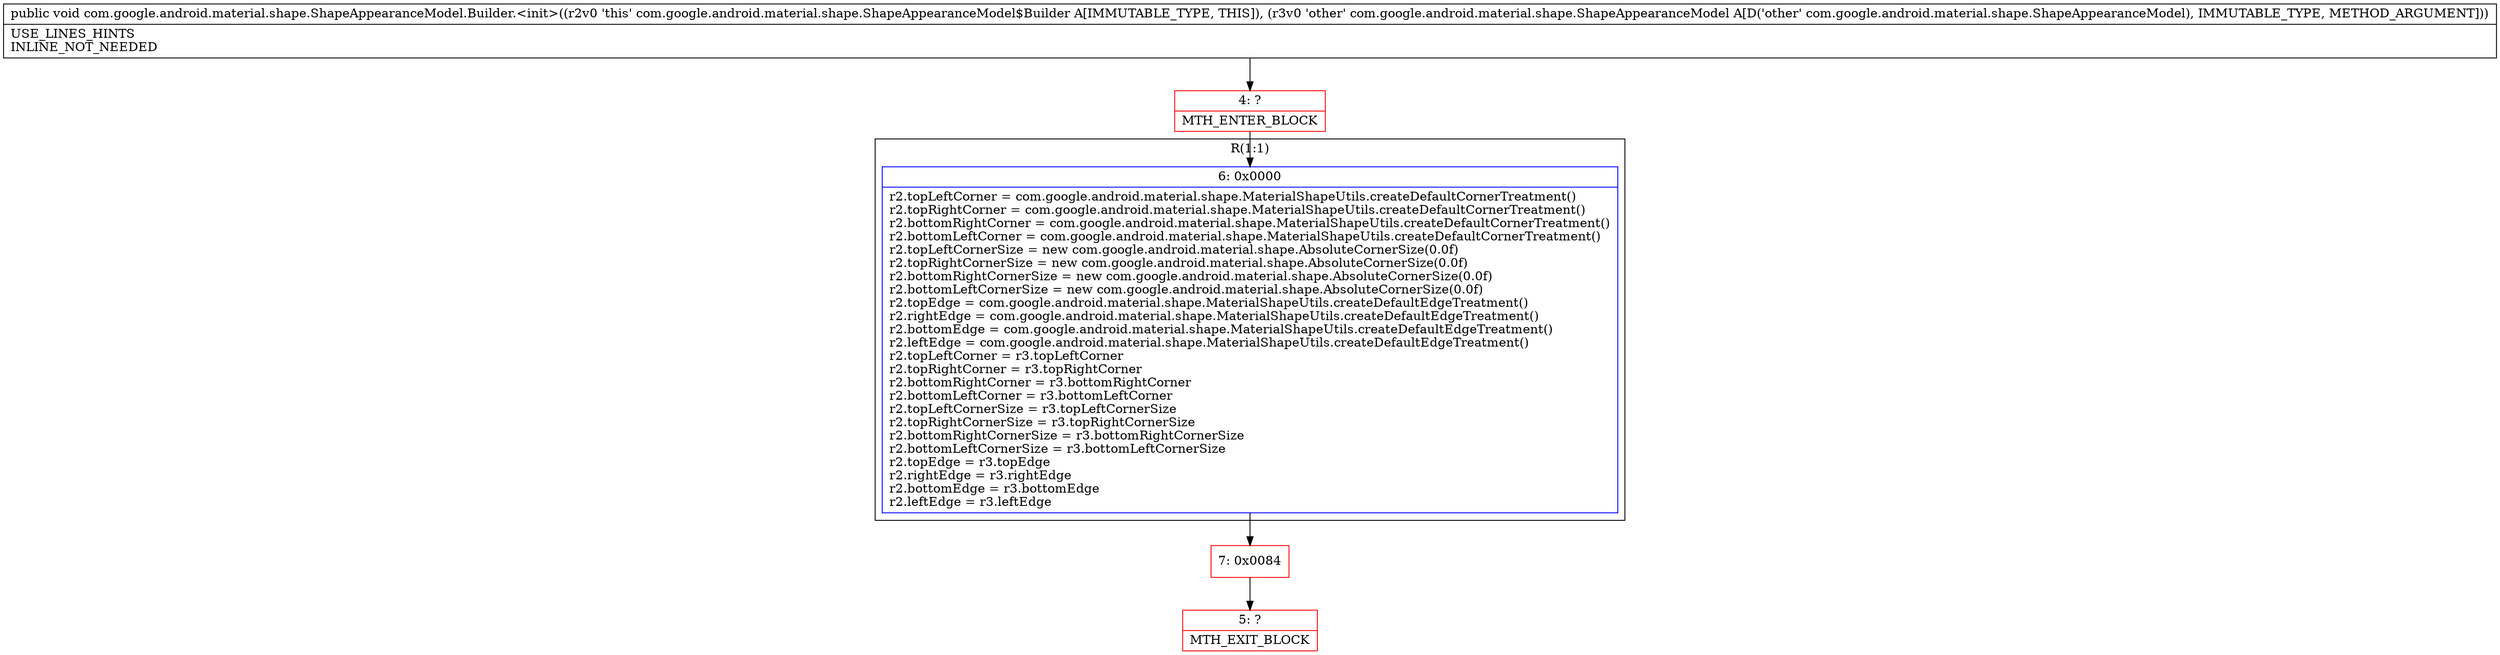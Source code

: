 digraph "CFG forcom.google.android.material.shape.ShapeAppearanceModel.Builder.\<init\>(Lcom\/google\/android\/material\/shape\/ShapeAppearanceModel;)V" {
subgraph cluster_Region_135738090 {
label = "R(1:1)";
node [shape=record,color=blue];
Node_6 [shape=record,label="{6\:\ 0x0000|r2.topLeftCorner = com.google.android.material.shape.MaterialShapeUtils.createDefaultCornerTreatment()\lr2.topRightCorner = com.google.android.material.shape.MaterialShapeUtils.createDefaultCornerTreatment()\lr2.bottomRightCorner = com.google.android.material.shape.MaterialShapeUtils.createDefaultCornerTreatment()\lr2.bottomLeftCorner = com.google.android.material.shape.MaterialShapeUtils.createDefaultCornerTreatment()\lr2.topLeftCornerSize = new com.google.android.material.shape.AbsoluteCornerSize(0.0f)\lr2.topRightCornerSize = new com.google.android.material.shape.AbsoluteCornerSize(0.0f)\lr2.bottomRightCornerSize = new com.google.android.material.shape.AbsoluteCornerSize(0.0f)\lr2.bottomLeftCornerSize = new com.google.android.material.shape.AbsoluteCornerSize(0.0f)\lr2.topEdge = com.google.android.material.shape.MaterialShapeUtils.createDefaultEdgeTreatment()\lr2.rightEdge = com.google.android.material.shape.MaterialShapeUtils.createDefaultEdgeTreatment()\lr2.bottomEdge = com.google.android.material.shape.MaterialShapeUtils.createDefaultEdgeTreatment()\lr2.leftEdge = com.google.android.material.shape.MaterialShapeUtils.createDefaultEdgeTreatment()\lr2.topLeftCorner = r3.topLeftCorner\lr2.topRightCorner = r3.topRightCorner\lr2.bottomRightCorner = r3.bottomRightCorner\lr2.bottomLeftCorner = r3.bottomLeftCorner\lr2.topLeftCornerSize = r3.topLeftCornerSize\lr2.topRightCornerSize = r3.topRightCornerSize\lr2.bottomRightCornerSize = r3.bottomRightCornerSize\lr2.bottomLeftCornerSize = r3.bottomLeftCornerSize\lr2.topEdge = r3.topEdge\lr2.rightEdge = r3.rightEdge\lr2.bottomEdge = r3.bottomEdge\lr2.leftEdge = r3.leftEdge\l}"];
}
Node_4 [shape=record,color=red,label="{4\:\ ?|MTH_ENTER_BLOCK\l}"];
Node_7 [shape=record,color=red,label="{7\:\ 0x0084}"];
Node_5 [shape=record,color=red,label="{5\:\ ?|MTH_EXIT_BLOCK\l}"];
MethodNode[shape=record,label="{public void com.google.android.material.shape.ShapeAppearanceModel.Builder.\<init\>((r2v0 'this' com.google.android.material.shape.ShapeAppearanceModel$Builder A[IMMUTABLE_TYPE, THIS]), (r3v0 'other' com.google.android.material.shape.ShapeAppearanceModel A[D('other' com.google.android.material.shape.ShapeAppearanceModel), IMMUTABLE_TYPE, METHOD_ARGUMENT]))  | USE_LINES_HINTS\lINLINE_NOT_NEEDED\l}"];
MethodNode -> Node_4;Node_6 -> Node_7;
Node_4 -> Node_6;
Node_7 -> Node_5;
}

